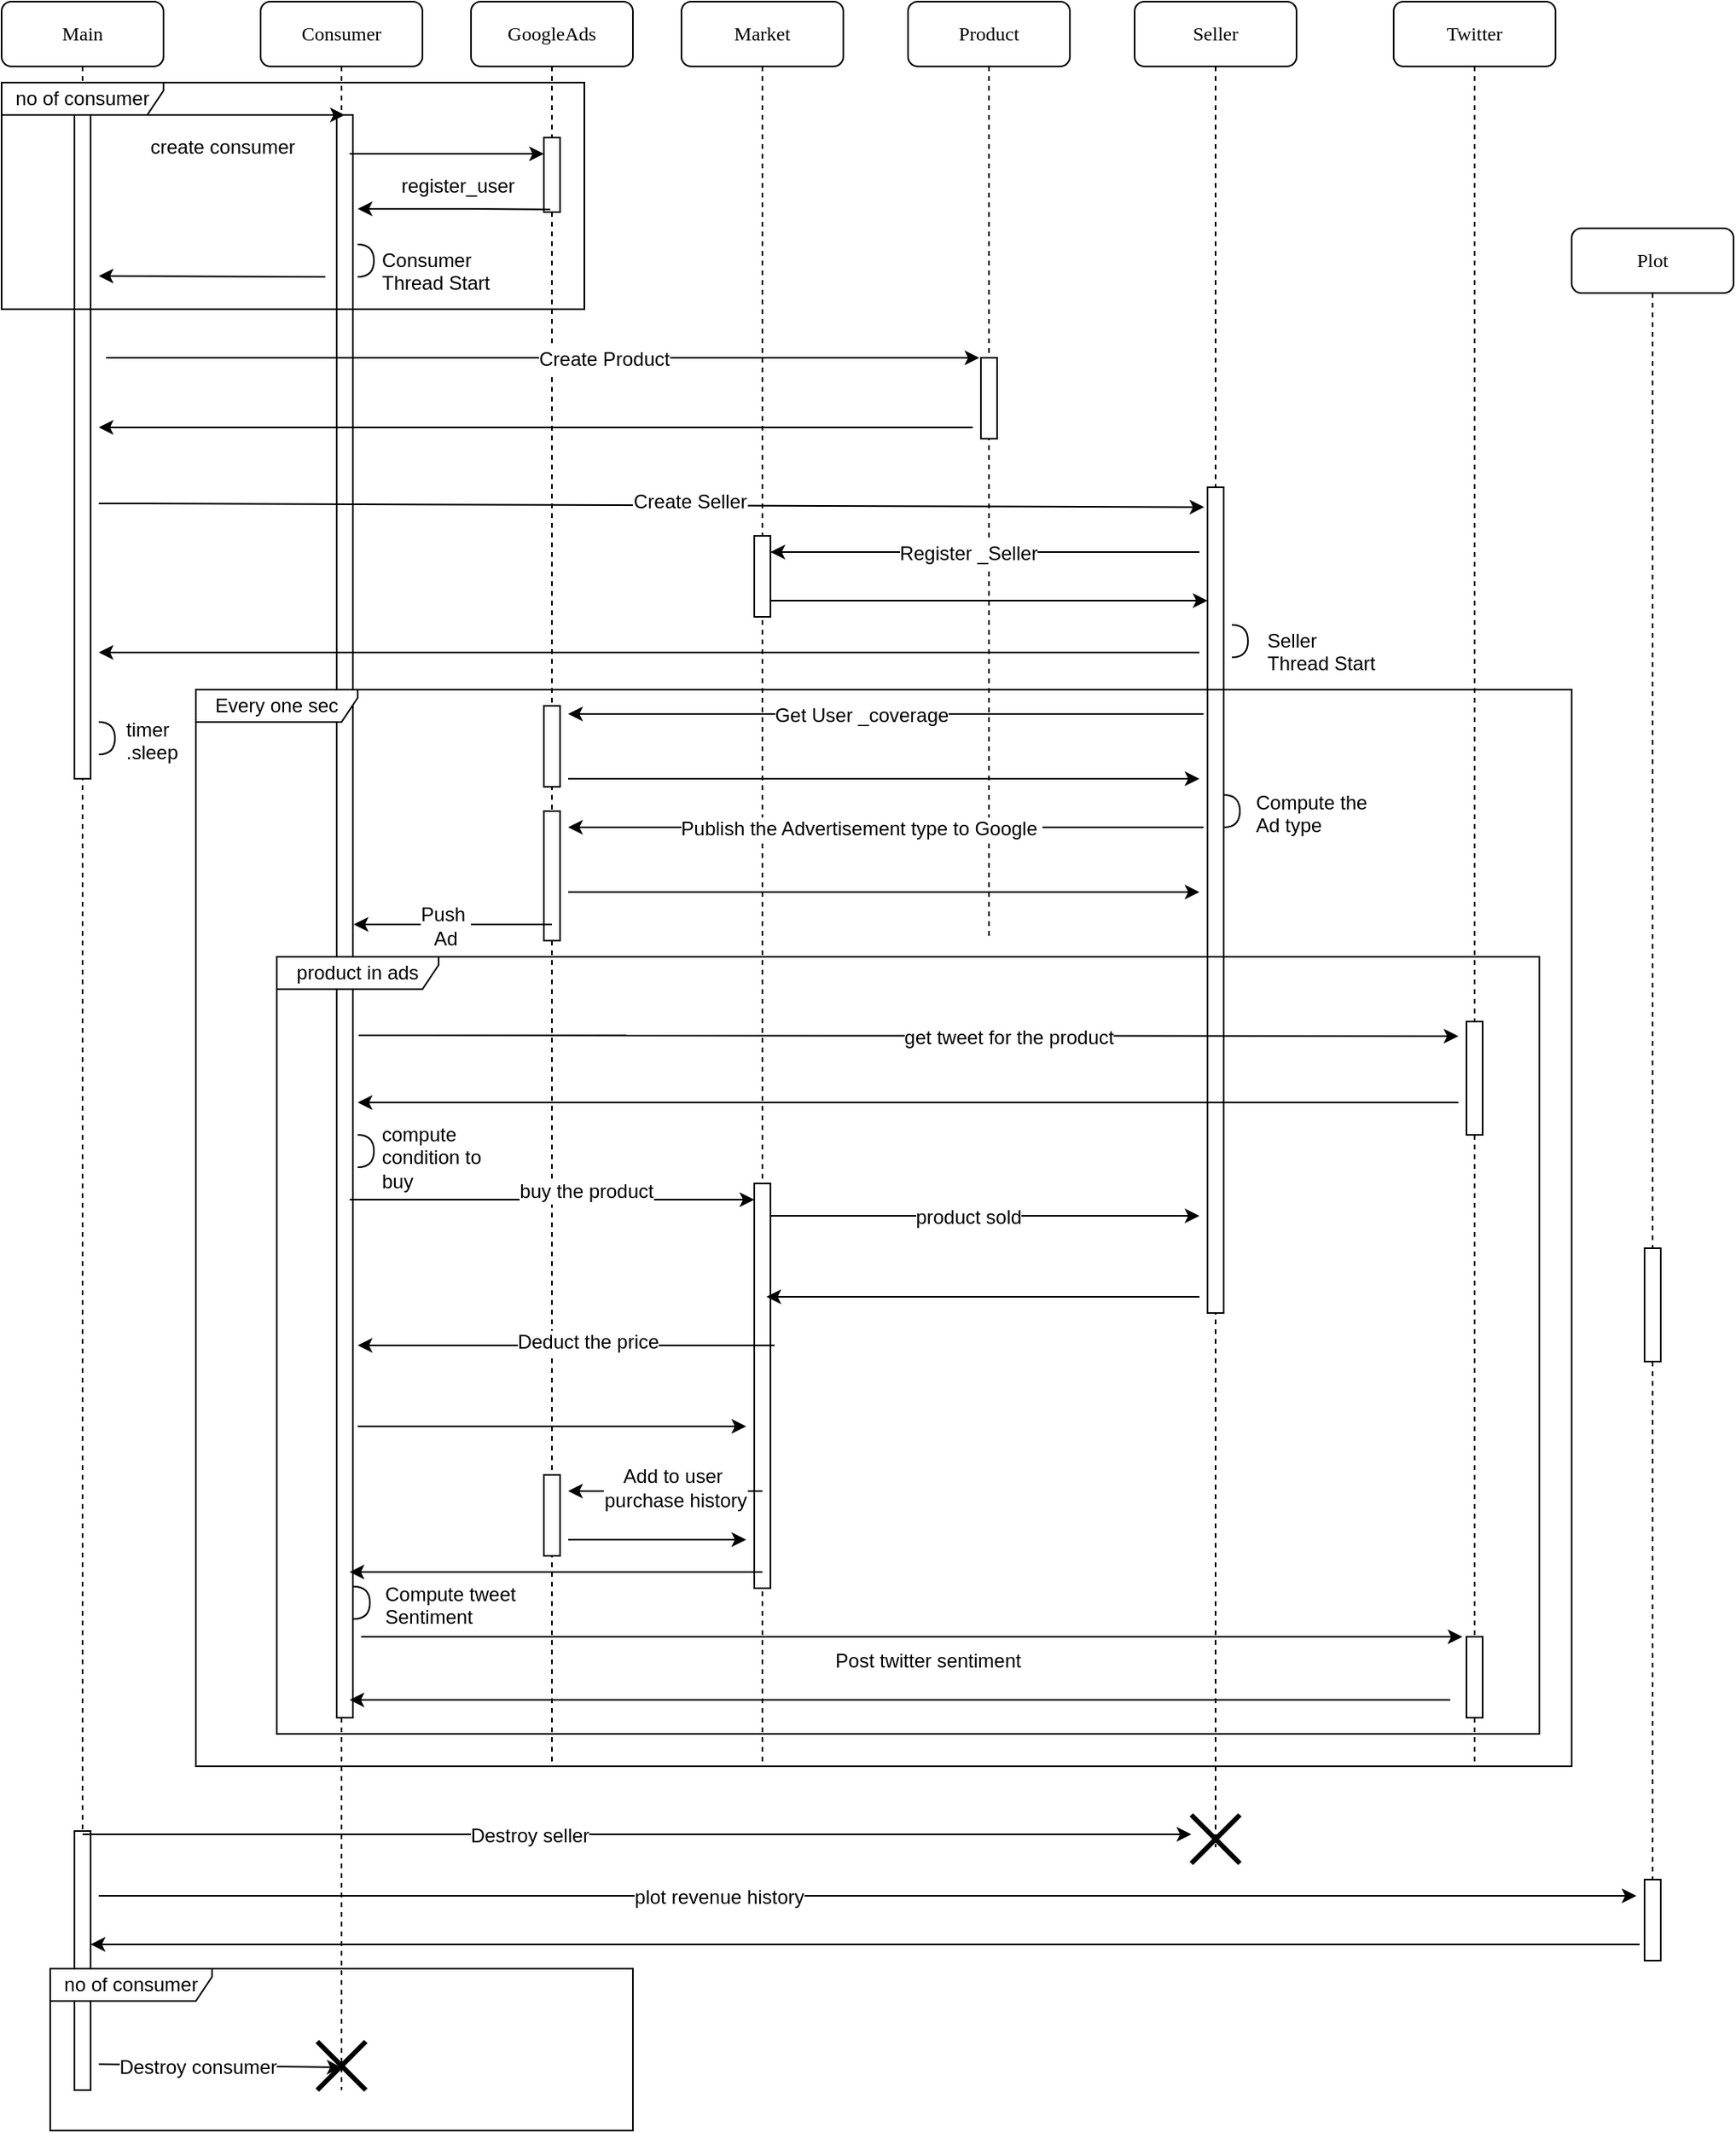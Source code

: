 <mxfile version="12.1.9" type="github" pages="1">
  <diagram name="Page-1" id="13e1069c-82ec-6db2-03f1-153e76fe0fe0">
    <mxGraphModel dx="1012" dy="461" grid="1" gridSize="10" guides="1" tooltips="1" connect="1" arrows="1" fold="1" page="1" pageScale="1" pageWidth="1100" pageHeight="850" background="#ffffff" math="0" shadow="0">
      <root>
        <mxCell id="0"/>
        <mxCell id="1" parent="0"/>
        <mxCell id="7baba1c4bc27f4b0-3" value="Consumer" style="shape=umlLifeline;perimeter=lifelinePerimeter;whiteSpace=wrap;html=1;container=1;collapsible=0;recursiveResize=0;outlineConnect=0;rounded=1;shadow=0;comic=0;labelBackgroundColor=none;strokeColor=#000000;strokeWidth=1;fillColor=#FFFFFF;fontFamily=Verdana;fontSize=12;fontColor=#000000;align=center;" parent="1" vertex="1">
          <mxGeometry x="180" y="10" width="100" height="1290" as="geometry"/>
        </mxCell>
        <mxCell id="7baba1c4bc27f4b0-13" value="" style="html=1;points=[];perimeter=orthogonalPerimeter;rounded=0;shadow=0;comic=0;labelBackgroundColor=none;strokeColor=#000000;strokeWidth=1;fillColor=#FFFFFF;fontFamily=Verdana;fontSize=12;fontColor=#000000;align=center;" parent="7baba1c4bc27f4b0-3" vertex="1">
          <mxGeometry x="47" y="70" width="10" height="990" as="geometry"/>
        </mxCell>
        <mxCell id="7baba1c4bc27f4b0-4" value="GoogleAds" style="shape=umlLifeline;perimeter=lifelinePerimeter;whiteSpace=wrap;html=1;container=1;collapsible=0;recursiveResize=0;outlineConnect=0;rounded=1;shadow=0;comic=0;labelBackgroundColor=none;strokeColor=#000000;strokeWidth=1;fillColor=#FFFFFF;fontFamily=Verdana;fontSize=12;fontColor=#000000;align=center;" parent="1" vertex="1">
          <mxGeometry x="310" y="10" width="100" height="1090" as="geometry"/>
        </mxCell>
        <mxCell id="7baba1c4bc27f4b0-22" value="" style="html=1;points=[];perimeter=orthogonalPerimeter;rounded=0;shadow=0;comic=0;labelBackgroundColor=none;strokeColor=#000000;strokeWidth=1;fillColor=#FFFFFF;fontFamily=Verdana;fontSize=12;fontColor=#000000;align=center;" parent="7baba1c4bc27f4b0-4" vertex="1">
          <mxGeometry x="45" y="84" width="10" height="46" as="geometry"/>
        </mxCell>
        <mxCell id="eqo6fhu2GZBDlllIJW7n-19" value="" style="html=1;points=[];perimeter=orthogonalPerimeter;rounded=0;shadow=0;comic=0;labelBackgroundColor=none;strokeColor=#000000;strokeWidth=1;fillColor=#FFFFFF;fontFamily=Verdana;fontSize=12;fontColor=#000000;align=center;" vertex="1" parent="7baba1c4bc27f4b0-4">
          <mxGeometry x="45" y="435" width="10" height="50" as="geometry"/>
        </mxCell>
        <mxCell id="eqo6fhu2GZBDlllIJW7n-25" value="" style="html=1;points=[];perimeter=orthogonalPerimeter;rounded=0;shadow=0;comic=0;labelBackgroundColor=none;strokeColor=#000000;strokeWidth=1;fillColor=#FFFFFF;fontFamily=Verdana;fontSize=12;fontColor=#000000;align=center;" vertex="1" parent="7baba1c4bc27f4b0-4">
          <mxGeometry x="45" y="500" width="10" height="80" as="geometry"/>
        </mxCell>
        <mxCell id="eqo6fhu2GZBDlllIJW7n-58" value="" style="html=1;points=[];perimeter=orthogonalPerimeter;rounded=0;shadow=0;comic=0;labelBackgroundColor=none;strokeColor=#000000;strokeWidth=1;fillColor=#FFFFFF;fontFamily=Verdana;fontSize=12;fontColor=#000000;align=center;" vertex="1" parent="7baba1c4bc27f4b0-4">
          <mxGeometry x="45" y="910" width="10" height="50" as="geometry"/>
        </mxCell>
        <mxCell id="7baba1c4bc27f4b0-5" value="Product" style="shape=umlLifeline;perimeter=lifelinePerimeter;whiteSpace=wrap;html=1;container=1;collapsible=0;recursiveResize=0;outlineConnect=0;rounded=1;shadow=0;comic=0;labelBackgroundColor=none;strokeColor=#000000;strokeWidth=1;fillColor=#FFFFFF;fontFamily=Verdana;fontSize=12;fontColor=#000000;align=center;" parent="1" vertex="1">
          <mxGeometry x="580" y="10" width="100" height="580" as="geometry"/>
        </mxCell>
        <mxCell id="7baba1c4bc27f4b0-19" value="" style="html=1;points=[];perimeter=orthogonalPerimeter;rounded=0;shadow=0;comic=0;labelBackgroundColor=none;strokeColor=#000000;strokeWidth=1;fillColor=#FFFFFF;fontFamily=Verdana;fontSize=12;fontColor=#000000;align=center;" parent="7baba1c4bc27f4b0-5" vertex="1">
          <mxGeometry x="45" y="220" width="10" height="50" as="geometry"/>
        </mxCell>
        <mxCell id="7baba1c4bc27f4b0-6" value="Seller" style="shape=umlLifeline;perimeter=lifelinePerimeter;whiteSpace=wrap;html=1;container=1;collapsible=0;recursiveResize=0;outlineConnect=0;rounded=1;shadow=0;comic=0;labelBackgroundColor=none;strokeColor=#000000;strokeWidth=1;fillColor=#FFFFFF;fontFamily=Verdana;fontSize=12;fontColor=#000000;align=center;" parent="1" vertex="1">
          <mxGeometry x="720" y="10" width="100" height="1140" as="geometry"/>
        </mxCell>
        <mxCell id="o-fYFMcKHxnqH8NnYUXW-47" value="" style="html=1;points=[];perimeter=orthogonalPerimeter;rounded=0;shadow=0;comic=0;labelBackgroundColor=none;strokeColor=#000000;strokeWidth=1;fillColor=#FFFFFF;fontFamily=Verdana;fontSize=12;fontColor=#000000;align=center;" parent="7baba1c4bc27f4b0-6" vertex="1">
          <mxGeometry x="45" y="300" width="10" height="510" as="geometry"/>
        </mxCell>
        <mxCell id="7baba1c4bc27f4b0-7" value="Market" style="shape=umlLifeline;perimeter=lifelinePerimeter;whiteSpace=wrap;html=1;container=1;collapsible=0;recursiveResize=0;outlineConnect=0;rounded=1;shadow=0;comic=0;labelBackgroundColor=none;strokeColor=#000000;strokeWidth=1;fillColor=#FFFFFF;fontFamily=Verdana;fontSize=12;fontColor=#000000;align=center;size=40;" parent="1" vertex="1">
          <mxGeometry x="440" y="10" width="100" height="1090" as="geometry"/>
        </mxCell>
        <mxCell id="eqo6fhu2GZBDlllIJW7n-13" value="" style="html=1;points=[];perimeter=orthogonalPerimeter;rounded=0;shadow=0;comic=0;labelBackgroundColor=none;strokeColor=#000000;strokeWidth=1;fillColor=#FFFFFF;fontFamily=Verdana;fontSize=12;fontColor=#000000;align=center;" vertex="1" parent="7baba1c4bc27f4b0-7">
          <mxGeometry x="45" y="330" width="10" height="50" as="geometry"/>
        </mxCell>
        <mxCell id="eqo6fhu2GZBDlllIJW7n-48" value="" style="html=1;points=[];perimeter=orthogonalPerimeter;rounded=0;shadow=0;comic=0;labelBackgroundColor=none;strokeColor=#000000;strokeWidth=1;fillColor=#FFFFFF;fontFamily=Verdana;fontSize=12;fontColor=#000000;align=center;" vertex="1" parent="7baba1c4bc27f4b0-7">
          <mxGeometry x="45" y="730" width="10" height="250" as="geometry"/>
        </mxCell>
        <mxCell id="7baba1c4bc27f4b0-8" value="Main" style="shape=umlLifeline;perimeter=lifelinePerimeter;whiteSpace=wrap;html=1;container=1;collapsible=0;recursiveResize=0;outlineConnect=0;rounded=1;shadow=0;comic=0;labelBackgroundColor=none;strokeColor=#000000;strokeWidth=1;fillColor=#FFFFFF;fontFamily=Verdana;fontSize=12;fontColor=#000000;align=center;" parent="1" vertex="1">
          <mxGeometry x="20" y="10" width="100" height="1290" as="geometry"/>
        </mxCell>
        <mxCell id="7baba1c4bc27f4b0-9" value="" style="html=1;points=[];perimeter=orthogonalPerimeter;rounded=0;shadow=0;comic=0;labelBackgroundColor=none;strokeColor=#000000;strokeWidth=1;fillColor=#FFFFFF;fontFamily=Verdana;fontSize=12;fontColor=#000000;align=center;" parent="7baba1c4bc27f4b0-8" vertex="1">
          <mxGeometry x="45" y="55" width="10" height="425" as="geometry"/>
        </mxCell>
        <mxCell id="eqo6fhu2GZBDlllIJW7n-75" value="" style="html=1;points=[];perimeter=orthogonalPerimeter;rounded=0;shadow=0;comic=0;labelBackgroundColor=none;strokeColor=#000000;strokeWidth=1;fillColor=#FFFFFF;fontFamily=Verdana;fontSize=12;fontColor=#000000;align=center;" vertex="1" parent="7baba1c4bc27f4b0-8">
          <mxGeometry x="45" y="1130" width="10" height="160" as="geometry"/>
        </mxCell>
        <mxCell id="o-fYFMcKHxnqH8NnYUXW-9" value="" style="endArrow=classic;html=1;" parent="1" edge="1">
          <mxGeometry width="50" height="50" relative="1" as="geometry">
            <mxPoint x="235" y="104" as="sourcePoint"/>
            <mxPoint x="355" y="104" as="targetPoint"/>
            <Array as="points">
              <mxPoint x="254" y="104"/>
            </Array>
          </mxGeometry>
        </mxCell>
        <mxCell id="o-fYFMcKHxnqH8NnYUXW-27" value="" style="endArrow=classic;html=1;" parent="1" edge="1">
          <mxGeometry width="50" height="50" relative="1" as="geometry">
            <mxPoint x="620" y="273" as="sourcePoint"/>
            <mxPoint x="80" y="273" as="targetPoint"/>
          </mxGeometry>
        </mxCell>
        <mxCell id="o-fYFMcKHxnqH8NnYUXW-32" value="" style="endArrow=classic;html=1;" parent="1" edge="1">
          <mxGeometry width="50" height="50" relative="1" as="geometry">
            <mxPoint x="220" y="180" as="sourcePoint"/>
            <mxPoint x="80" y="179.5" as="targetPoint"/>
          </mxGeometry>
        </mxCell>
        <mxCell id="o-fYFMcKHxnqH8NnYUXW-34" value="register_user" style="text;html=1;resizable=0;points=[];autosize=1;align=left;verticalAlign=top;spacingTop=-4;" parent="1" vertex="1">
          <mxGeometry x="265" y="114" width="90" height="20" as="geometry"/>
        </mxCell>
        <mxCell id="o-fYFMcKHxnqH8NnYUXW-38" value="" style="endArrow=classic;html=1;entryX=0.5;entryY=0;entryDx=0;entryDy=0;entryPerimeter=0;" parent="1" target="7baba1c4bc27f4b0-13" edge="1">
          <mxGeometry width="50" height="50" relative="1" as="geometry">
            <mxPoint x="80" y="80" as="sourcePoint"/>
            <mxPoint x="200" y="80" as="targetPoint"/>
            <Array as="points">
              <mxPoint x="99" y="80"/>
            </Array>
          </mxGeometry>
        </mxCell>
        <mxCell id="o-fYFMcKHxnqH8NnYUXW-39" value="create consumer" style="text;html=1;resizable=0;points=[];autosize=1;align=left;verticalAlign=top;spacingTop=-4;" parent="1" vertex="1">
          <mxGeometry x="110" y="90" width="100" height="20" as="geometry"/>
        </mxCell>
        <mxCell id="o-fYFMcKHxnqH8NnYUXW-41" value="" style="endArrow=classic;html=1;entryX=-0.1;entryY=0;entryDx=0;entryDy=0;entryPerimeter=0;" parent="1" target="7baba1c4bc27f4b0-19" edge="1">
          <mxGeometry width="50" height="50" relative="1" as="geometry">
            <mxPoint x="250" y="230" as="sourcePoint"/>
            <mxPoint x="485" y="230" as="targetPoint"/>
            <Array as="points">
              <mxPoint x="190" y="230"/>
              <mxPoint x="180" y="230"/>
              <mxPoint x="80" y="230"/>
            </Array>
          </mxGeometry>
        </mxCell>
        <mxCell id="o-fYFMcKHxnqH8NnYUXW-56" value="Create Product" style="text;html=1;resizable=0;points=[];align=center;verticalAlign=middle;labelBackgroundColor=#ffffff;" parent="o-fYFMcKHxnqH8NnYUXW-41" vertex="1" connectable="0">
          <mxGeometry x="0.349" y="-1" relative="1" as="geometry">
            <mxPoint as="offset"/>
          </mxGeometry>
        </mxCell>
        <mxCell id="o-fYFMcKHxnqH8NnYUXW-46" value="" style="endArrow=classic;html=1;entryX=-0.2;entryY=0.024;entryDx=0;entryDy=0;entryPerimeter=0;" parent="1" edge="1" target="o-fYFMcKHxnqH8NnYUXW-47">
          <mxGeometry width="50" height="50" relative="1" as="geometry">
            <mxPoint x="80" y="320" as="sourcePoint"/>
            <mxPoint x="750" y="320" as="targetPoint"/>
            <Array as="points">
              <mxPoint x="99" y="320"/>
            </Array>
          </mxGeometry>
        </mxCell>
        <mxCell id="o-fYFMcKHxnqH8NnYUXW-48" value="Create Seller" style="text;html=1;resizable=0;points=[];align=center;verticalAlign=middle;labelBackgroundColor=#ffffff;" parent="o-fYFMcKHxnqH8NnYUXW-46" vertex="1" connectable="0">
          <mxGeometry x="0.069" y="2" relative="1" as="geometry">
            <mxPoint as="offset"/>
          </mxGeometry>
        </mxCell>
        <mxCell id="o-fYFMcKHxnqH8NnYUXW-57" value="" style="endArrow=classic;html=1;" parent="1" edge="1">
          <mxGeometry width="50" height="50" relative="1" as="geometry">
            <mxPoint x="760" y="350" as="sourcePoint"/>
            <mxPoint x="495" y="350" as="targetPoint"/>
          </mxGeometry>
        </mxCell>
        <mxCell id="eqo6fhu2GZBDlllIJW7n-15" value="Register _Seller" style="text;html=1;resizable=0;points=[];align=center;verticalAlign=middle;labelBackgroundColor=#ffffff;" vertex="1" connectable="0" parent="o-fYFMcKHxnqH8NnYUXW-57">
          <mxGeometry x="0.079" y="1" relative="1" as="geometry">
            <mxPoint as="offset"/>
          </mxGeometry>
        </mxCell>
        <mxCell id="o-fYFMcKHxnqH8NnYUXW-63" value="" style="shape=requiredInterface;html=1;verticalLabelPosition=bottom;" parent="1" vertex="1">
          <mxGeometry x="240" y="160" width="10" height="20" as="geometry"/>
        </mxCell>
        <mxCell id="o-fYFMcKHxnqH8NnYUXW-65" value="Consumer&lt;br&gt;Thread Start" style="text;html=1;resizable=0;points=[];autosize=1;align=left;verticalAlign=top;spacingTop=-4;" parent="1" vertex="1">
          <mxGeometry x="252.5" y="160" width="80" height="30" as="geometry"/>
        </mxCell>
        <mxCell id="o-fYFMcKHxnqH8NnYUXW-71" value="" style="shape=requiredInterface;html=1;verticalLabelPosition=bottom;" parent="1" vertex="1">
          <mxGeometry x="780" y="395" width="10" height="20" as="geometry"/>
        </mxCell>
        <mxCell id="o-fYFMcKHxnqH8NnYUXW-72" value="Seller &lt;br&gt;Thread Start" style="text;html=1;resizable=0;points=[];autosize=1;align=left;verticalAlign=top;spacingTop=-4;direction=south;" parent="1" vertex="1">
          <mxGeometry x="800" y="395" width="30" height="80" as="geometry"/>
        </mxCell>
        <mxCell id="eqo6fhu2GZBDlllIJW7n-10" value="" style="endArrow=classic;html=1;" edge="1" parent="1">
          <mxGeometry width="50" height="50" relative="1" as="geometry">
            <mxPoint x="760" y="412" as="sourcePoint"/>
            <mxPoint x="80" y="412" as="targetPoint"/>
          </mxGeometry>
        </mxCell>
        <mxCell id="eqo6fhu2GZBDlllIJW7n-11" value="" style="shape=requiredInterface;html=1;verticalLabelPosition=bottom;" vertex="1" parent="1">
          <mxGeometry x="80" y="455" width="10" height="20" as="geometry"/>
        </mxCell>
        <mxCell id="eqo6fhu2GZBDlllIJW7n-12" value="timer&lt;br&gt;.sleep" style="text;html=1;resizable=0;points=[];autosize=1;align=left;verticalAlign=top;spacingTop=-4;direction=south;" vertex="1" parent="1">
          <mxGeometry x="95" y="450" width="50" height="30" as="geometry"/>
        </mxCell>
        <mxCell id="eqo6fhu2GZBDlllIJW7n-14" value="" style="endArrow=classic;html=1;" edge="1" parent="1">
          <mxGeometry width="50" height="50" relative="1" as="geometry">
            <mxPoint x="495" y="380" as="sourcePoint"/>
            <mxPoint x="765" y="380" as="targetPoint"/>
          </mxGeometry>
        </mxCell>
        <mxCell id="eqo6fhu2GZBDlllIJW7n-17" value="" style="endArrow=classic;html=1;" edge="1" parent="1">
          <mxGeometry width="50" height="50" relative="1" as="geometry">
            <mxPoint x="762.5" y="450" as="sourcePoint"/>
            <mxPoint x="370" y="450" as="targetPoint"/>
          </mxGeometry>
        </mxCell>
        <mxCell id="eqo6fhu2GZBDlllIJW7n-18" value="Get User _coverage" style="text;html=1;resizable=0;points=[];align=center;verticalAlign=middle;labelBackgroundColor=#ffffff;" vertex="1" connectable="0" parent="eqo6fhu2GZBDlllIJW7n-17">
          <mxGeometry x="0.079" y="1" relative="1" as="geometry">
            <mxPoint as="offset"/>
          </mxGeometry>
        </mxCell>
        <mxCell id="eqo6fhu2GZBDlllIJW7n-20" value="" style="endArrow=classic;html=1;" edge="1" parent="1">
          <mxGeometry width="50" height="50" relative="1" as="geometry">
            <mxPoint x="370" y="490" as="sourcePoint"/>
            <mxPoint x="760" y="490" as="targetPoint"/>
          </mxGeometry>
        </mxCell>
        <mxCell id="eqo6fhu2GZBDlllIJW7n-21" value="" style="endArrow=classic;html=1;exitX=1.044;exitY=1.217;exitDx=0;exitDy=0;exitPerimeter=0;" edge="1" parent="1" source="o-fYFMcKHxnqH8NnYUXW-34">
          <mxGeometry width="50" height="50" relative="1" as="geometry">
            <mxPoint x="20" y="730" as="sourcePoint"/>
            <mxPoint x="240" y="138" as="targetPoint"/>
            <Array as="points">
              <mxPoint x="300" y="138"/>
            </Array>
          </mxGeometry>
        </mxCell>
        <mxCell id="o-fYFMcKHxnqH8NnYUXW-3" value="no of consumer" style="shape=umlFrame;whiteSpace=wrap;html=1;width=100;height=20;" parent="1" vertex="1">
          <mxGeometry x="20" y="60" width="360" height="140" as="geometry"/>
        </mxCell>
        <mxCell id="eqo6fhu2GZBDlllIJW7n-22" value="" style="endArrow=classic;html=1;" edge="1" parent="1">
          <mxGeometry width="50" height="50" relative="1" as="geometry">
            <mxPoint x="762.5" y="520" as="sourcePoint"/>
            <mxPoint x="370" y="520" as="targetPoint"/>
          </mxGeometry>
        </mxCell>
        <mxCell id="eqo6fhu2GZBDlllIJW7n-23" value="Publish the Advertisement type to Google&amp;nbsp;" style="text;html=1;resizable=0;points=[];align=center;verticalAlign=middle;labelBackgroundColor=#ffffff;" vertex="1" connectable="0" parent="eqo6fhu2GZBDlllIJW7n-22">
          <mxGeometry x="0.079" y="1" relative="1" as="geometry">
            <mxPoint as="offset"/>
          </mxGeometry>
        </mxCell>
        <mxCell id="eqo6fhu2GZBDlllIJW7n-24" value="" style="endArrow=classic;html=1;" edge="1" parent="1">
          <mxGeometry width="50" height="50" relative="1" as="geometry">
            <mxPoint x="370" y="560" as="sourcePoint"/>
            <mxPoint x="760" y="560" as="targetPoint"/>
          </mxGeometry>
        </mxCell>
        <mxCell id="eqo6fhu2GZBDlllIJW7n-26" value="" style="shape=requiredInterface;html=1;verticalLabelPosition=bottom;" vertex="1" parent="1">
          <mxGeometry x="775" y="500" width="10" height="20" as="geometry"/>
        </mxCell>
        <mxCell id="eqo6fhu2GZBDlllIJW7n-27" value="Compute the&lt;br&gt;Ad type" style="text;html=1;resizable=0;points=[];autosize=1;align=left;verticalAlign=top;spacingTop=-4;direction=south;" vertex="1" parent="1">
          <mxGeometry x="792.5" y="495" width="80" height="30" as="geometry"/>
        </mxCell>
        <mxCell id="eqo6fhu2GZBDlllIJW7n-29" value="" style="endArrow=classic;html=1;" edge="1" parent="1">
          <mxGeometry width="50" height="50" relative="1" as="geometry">
            <mxPoint x="360" y="580" as="sourcePoint"/>
            <mxPoint x="237.5" y="580" as="targetPoint"/>
          </mxGeometry>
        </mxCell>
        <mxCell id="eqo6fhu2GZBDlllIJW7n-30" value="Push&amp;nbsp;&lt;br&gt;Ad" style="text;html=1;resizable=0;points=[];align=center;verticalAlign=middle;labelBackgroundColor=#ffffff;" vertex="1" connectable="0" parent="eqo6fhu2GZBDlllIJW7n-29">
          <mxGeometry x="0.079" y="1" relative="1" as="geometry">
            <mxPoint as="offset"/>
          </mxGeometry>
        </mxCell>
        <mxCell id="eqo6fhu2GZBDlllIJW7n-32" value="Twitter" style="shape=umlLifeline;perimeter=lifelinePerimeter;whiteSpace=wrap;html=1;container=1;collapsible=0;recursiveResize=0;outlineConnect=0;rounded=1;shadow=0;comic=0;labelBackgroundColor=none;strokeColor=#000000;strokeWidth=1;fillColor=#FFFFFF;fontFamily=Verdana;fontSize=12;fontColor=#000000;align=center;" vertex="1" parent="1">
          <mxGeometry x="880" y="10" width="100" height="1090" as="geometry"/>
        </mxCell>
        <mxCell id="eqo6fhu2GZBDlllIJW7n-33" value="" style="html=1;points=[];perimeter=orthogonalPerimeter;rounded=0;shadow=0;comic=0;labelBackgroundColor=none;strokeColor=#000000;strokeWidth=1;fillColor=#FFFFFF;fontFamily=Verdana;fontSize=12;fontColor=#000000;align=center;" vertex="1" parent="eqo6fhu2GZBDlllIJW7n-32">
          <mxGeometry x="45" y="630" width="10" height="70" as="geometry"/>
        </mxCell>
        <mxCell id="eqo6fhu2GZBDlllIJW7n-68" value="" style="html=1;points=[];perimeter=orthogonalPerimeter;rounded=0;shadow=0;comic=0;labelBackgroundColor=none;strokeColor=#000000;strokeWidth=1;fillColor=#FFFFFF;fontFamily=Verdana;fontSize=12;fontColor=#000000;align=center;" vertex="1" parent="eqo6fhu2GZBDlllIJW7n-32">
          <mxGeometry x="45" y="1010" width="10" height="50" as="geometry"/>
        </mxCell>
        <mxCell id="eqo6fhu2GZBDlllIJW7n-35" value="" style="endArrow=classic;html=1;" edge="1" parent="1">
          <mxGeometry width="50" height="50" relative="1" as="geometry">
            <mxPoint x="406" y="648.5" as="sourcePoint"/>
            <mxPoint x="920" y="649" as="targetPoint"/>
            <Array as="points">
              <mxPoint x="346" y="648.5"/>
              <mxPoint x="336" y="648.5"/>
              <mxPoint x="236" y="648.5"/>
            </Array>
          </mxGeometry>
        </mxCell>
        <mxCell id="eqo6fhu2GZBDlllIJW7n-36" value="get tweet for the product" style="text;html=1;resizable=0;points=[];align=center;verticalAlign=middle;labelBackgroundColor=#ffffff;" vertex="1" connectable="0" parent="eqo6fhu2GZBDlllIJW7n-35">
          <mxGeometry x="0.349" y="-1" relative="1" as="geometry">
            <mxPoint as="offset"/>
          </mxGeometry>
        </mxCell>
        <mxCell id="eqo6fhu2GZBDlllIJW7n-40" value="" style="endArrow=classic;html=1;" edge="1" parent="1">
          <mxGeometry width="50" height="50" relative="1" as="geometry">
            <mxPoint x="920" y="690" as="sourcePoint"/>
            <mxPoint x="240" y="690" as="targetPoint"/>
          </mxGeometry>
        </mxCell>
        <mxCell id="eqo6fhu2GZBDlllIJW7n-44" value="" style="shape=requiredInterface;html=1;verticalLabelPosition=bottom;" vertex="1" parent="1">
          <mxGeometry x="240" y="710" width="10" height="20" as="geometry"/>
        </mxCell>
        <mxCell id="eqo6fhu2GZBDlllIJW7n-45" value="compute&lt;br&gt;condition to&lt;br&gt;buy" style="text;html=1;resizable=0;points=[];autosize=1;align=left;verticalAlign=top;spacingTop=-4;direction=south;" vertex="1" parent="1">
          <mxGeometry x="252.5" y="700" width="80" height="40" as="geometry"/>
        </mxCell>
        <mxCell id="eqo6fhu2GZBDlllIJW7n-47" value="" style="endArrow=classic;html=1;" edge="1" parent="1">
          <mxGeometry width="50" height="50" relative="1" as="geometry">
            <mxPoint x="235" y="750" as="sourcePoint"/>
            <mxPoint x="485" y="750" as="targetPoint"/>
          </mxGeometry>
        </mxCell>
        <mxCell id="eqo6fhu2GZBDlllIJW7n-49" value="buy the product" style="text;html=1;resizable=0;points=[];align=center;verticalAlign=middle;labelBackgroundColor=#ffffff;" vertex="1" connectable="0" parent="eqo6fhu2GZBDlllIJW7n-47">
          <mxGeometry x="0.163" y="5" relative="1" as="geometry">
            <mxPoint as="offset"/>
          </mxGeometry>
        </mxCell>
        <mxCell id="eqo6fhu2GZBDlllIJW7n-50" value="" style="endArrow=classic;html=1;" edge="1" parent="1">
          <mxGeometry width="50" height="50" relative="1" as="geometry">
            <mxPoint x="660" y="760" as="sourcePoint"/>
            <mxPoint x="760" y="760" as="targetPoint"/>
            <Array as="points">
              <mxPoint x="600" y="760"/>
              <mxPoint x="590" y="760"/>
              <mxPoint x="490" y="760"/>
            </Array>
          </mxGeometry>
        </mxCell>
        <mxCell id="eqo6fhu2GZBDlllIJW7n-51" value="product sold" style="text;html=1;resizable=0;points=[];align=center;verticalAlign=middle;labelBackgroundColor=#ffffff;" vertex="1" connectable="0" parent="eqo6fhu2GZBDlllIJW7n-50">
          <mxGeometry x="0.349" y="-1" relative="1" as="geometry">
            <mxPoint as="offset"/>
          </mxGeometry>
        </mxCell>
        <mxCell id="eqo6fhu2GZBDlllIJW7n-52" value="" style="endArrow=classic;html=1;" edge="1" parent="1">
          <mxGeometry width="50" height="50" relative="1" as="geometry">
            <mxPoint x="760" y="810" as="sourcePoint"/>
            <mxPoint x="492.5" y="810" as="targetPoint"/>
          </mxGeometry>
        </mxCell>
        <mxCell id="eqo6fhu2GZBDlllIJW7n-53" value="" style="endArrow=classic;html=1;" edge="1" parent="1">
          <mxGeometry width="50" height="50" relative="1" as="geometry">
            <mxPoint x="497.5" y="840" as="sourcePoint"/>
            <mxPoint x="240" y="840" as="targetPoint"/>
          </mxGeometry>
        </mxCell>
        <mxCell id="eqo6fhu2GZBDlllIJW7n-54" value="Deduct the price" style="text;html=1;resizable=0;points=[];align=center;verticalAlign=middle;labelBackgroundColor=#ffffff;" vertex="1" connectable="0" parent="eqo6fhu2GZBDlllIJW7n-53">
          <mxGeometry x="-0.1" y="-2" relative="1" as="geometry">
            <mxPoint as="offset"/>
          </mxGeometry>
        </mxCell>
        <mxCell id="eqo6fhu2GZBDlllIJW7n-55" value="" style="endArrow=classic;html=1;" edge="1" parent="1">
          <mxGeometry width="50" height="50" relative="1" as="geometry">
            <mxPoint x="240" y="890" as="sourcePoint"/>
            <mxPoint x="480" y="890" as="targetPoint"/>
          </mxGeometry>
        </mxCell>
        <mxCell id="eqo6fhu2GZBDlllIJW7n-59" value="" style="endArrow=classic;html=1;" edge="1" parent="1">
          <mxGeometry width="50" height="50" relative="1" as="geometry">
            <mxPoint x="490" y="930" as="sourcePoint"/>
            <mxPoint x="370" y="930" as="targetPoint"/>
          </mxGeometry>
        </mxCell>
        <mxCell id="eqo6fhu2GZBDlllIJW7n-60" value="Add to user&amp;nbsp; &lt;br&gt;purchase history&lt;br&gt;" style="text;html=1;resizable=0;points=[];align=center;verticalAlign=middle;labelBackgroundColor=#ffffff;" vertex="1" connectable="0" parent="eqo6fhu2GZBDlllIJW7n-59">
          <mxGeometry x="-0.1" y="-2" relative="1" as="geometry">
            <mxPoint as="offset"/>
          </mxGeometry>
        </mxCell>
        <mxCell id="eqo6fhu2GZBDlllIJW7n-61" value="" style="endArrow=classic;html=1;" edge="1" parent="1">
          <mxGeometry width="50" height="50" relative="1" as="geometry">
            <mxPoint x="370" y="960" as="sourcePoint"/>
            <mxPoint x="480" y="960" as="targetPoint"/>
          </mxGeometry>
        </mxCell>
        <mxCell id="eqo6fhu2GZBDlllIJW7n-31" value="product in ads" style="shape=umlFrame;whiteSpace=wrap;html=1;width=100;height=20;" vertex="1" parent="1">
          <mxGeometry x="190" y="600" width="780" height="480" as="geometry"/>
        </mxCell>
        <mxCell id="eqo6fhu2GZBDlllIJW7n-64" value="" style="shape=requiredInterface;html=1;verticalLabelPosition=bottom;" vertex="1" parent="1">
          <mxGeometry x="237.5" y="989" width="10" height="20" as="geometry"/>
        </mxCell>
        <mxCell id="eqo6fhu2GZBDlllIJW7n-65" value="Compute tweet&lt;br&gt;Sentiment" style="text;html=1;resizable=0;points=[];autosize=1;align=left;verticalAlign=top;spacingTop=-4;direction=south;" vertex="1" parent="1">
          <mxGeometry x="255" y="984" width="100" height="30" as="geometry"/>
        </mxCell>
        <mxCell id="eqo6fhu2GZBDlllIJW7n-66" value="" style="endArrow=classic;html=1;" edge="1" parent="1">
          <mxGeometry width="50" height="50" relative="1" as="geometry">
            <mxPoint x="407.5" y="1020" as="sourcePoint"/>
            <mxPoint x="922.5" y="1020" as="targetPoint"/>
            <Array as="points">
              <mxPoint x="347.5" y="1020"/>
              <mxPoint x="337.5" y="1020"/>
              <mxPoint x="237.5" y="1020"/>
            </Array>
          </mxGeometry>
        </mxCell>
        <mxCell id="eqo6fhu2GZBDlllIJW7n-67" value="Post twitter sentiment" style="text;html=1;resizable=0;points=[];align=center;verticalAlign=middle;labelBackgroundColor=#ffffff;" vertex="1" connectable="0" parent="eqo6fhu2GZBDlllIJW7n-66">
          <mxGeometry x="0.349" y="-1" relative="1" as="geometry">
            <mxPoint x="-52" y="14" as="offset"/>
          </mxGeometry>
        </mxCell>
        <mxCell id="eqo6fhu2GZBDlllIJW7n-69" value="" style="endArrow=classic;html=1;" edge="1" parent="1">
          <mxGeometry width="50" height="50" relative="1" as="geometry">
            <mxPoint x="915" y="1059" as="sourcePoint"/>
            <mxPoint x="235" y="1059" as="targetPoint"/>
          </mxGeometry>
        </mxCell>
        <mxCell id="eqo6fhu2GZBDlllIJW7n-70" value="" style="endArrow=classic;html=1;" edge="1" parent="1">
          <mxGeometry width="50" height="50" relative="1" as="geometry">
            <mxPoint x="490" y="980" as="sourcePoint"/>
            <mxPoint x="235" y="980" as="targetPoint"/>
          </mxGeometry>
        </mxCell>
        <mxCell id="eqo6fhu2GZBDlllIJW7n-72" value="Every one sec" style="shape=umlFrame;whiteSpace=wrap;html=1;width=100;height=20;" vertex="1" parent="1">
          <mxGeometry x="140" y="435" width="850" height="665" as="geometry"/>
        </mxCell>
        <mxCell id="eqo6fhu2GZBDlllIJW7n-78" value="Plot" style="shape=umlLifeline;perimeter=lifelinePerimeter;whiteSpace=wrap;html=1;container=1;collapsible=0;recursiveResize=0;outlineConnect=0;rounded=1;shadow=0;comic=0;labelBackgroundColor=none;strokeColor=#000000;strokeWidth=1;fillColor=#FFFFFF;fontFamily=Verdana;fontSize=12;fontColor=#000000;align=center;" vertex="1" parent="1">
          <mxGeometry x="990" y="150" width="100" height="1070" as="geometry"/>
        </mxCell>
        <mxCell id="eqo6fhu2GZBDlllIJW7n-79" value="" style="html=1;points=[];perimeter=orthogonalPerimeter;rounded=0;shadow=0;comic=0;labelBackgroundColor=none;strokeColor=#000000;strokeWidth=1;fillColor=#FFFFFF;fontFamily=Verdana;fontSize=12;fontColor=#000000;align=center;" vertex="1" parent="eqo6fhu2GZBDlllIJW7n-78">
          <mxGeometry x="45" y="630" width="10" height="70" as="geometry"/>
        </mxCell>
        <mxCell id="eqo6fhu2GZBDlllIJW7n-80" value="" style="html=1;points=[];perimeter=orthogonalPerimeter;rounded=0;shadow=0;comic=0;labelBackgroundColor=none;strokeColor=#000000;strokeWidth=1;fillColor=#FFFFFF;fontFamily=Verdana;fontSize=12;fontColor=#000000;align=center;" vertex="1" parent="eqo6fhu2GZBDlllIJW7n-78">
          <mxGeometry x="45" y="1020" width="10" height="50" as="geometry"/>
        </mxCell>
        <mxCell id="eqo6fhu2GZBDlllIJW7n-76" value="" style="endArrow=classic;html=1;exitX=1;exitY=0.14;exitDx=0;exitDy=0;exitPerimeter=0;" edge="1" parent="1">
          <mxGeometry width="50" height="50" relative="1" as="geometry">
            <mxPoint x="70" y="1142" as="sourcePoint"/>
            <mxPoint x="755" y="1142" as="targetPoint"/>
          </mxGeometry>
        </mxCell>
        <mxCell id="eqo6fhu2GZBDlllIJW7n-81" value="Destroy seller" style="text;html=1;resizable=0;points=[];align=center;verticalAlign=middle;labelBackgroundColor=#ffffff;" vertex="1" connectable="0" parent="eqo6fhu2GZBDlllIJW7n-76">
          <mxGeometry x="-0.194" y="-1" relative="1" as="geometry">
            <mxPoint as="offset"/>
          </mxGeometry>
        </mxCell>
        <mxCell id="eqo6fhu2GZBDlllIJW7n-77" value="" style="shape=umlDestroy;whiteSpace=wrap;html=1;strokeWidth=3;" vertex="1" parent="1">
          <mxGeometry x="755" y="1130" width="30" height="30" as="geometry"/>
        </mxCell>
        <mxCell id="eqo6fhu2GZBDlllIJW7n-82" value="" style="endArrow=classic;html=1;" edge="1" parent="1">
          <mxGeometry width="50" height="50" relative="1" as="geometry">
            <mxPoint x="80" y="1180" as="sourcePoint"/>
            <mxPoint x="1030" y="1180" as="targetPoint"/>
          </mxGeometry>
        </mxCell>
        <mxCell id="eqo6fhu2GZBDlllIJW7n-83" value="plot revenue history" style="text;html=1;resizable=0;points=[];align=center;verticalAlign=middle;labelBackgroundColor=#ffffff;" vertex="1" connectable="0" parent="eqo6fhu2GZBDlllIJW7n-82">
          <mxGeometry x="-0.194" y="-1" relative="1" as="geometry">
            <mxPoint as="offset"/>
          </mxGeometry>
        </mxCell>
        <mxCell id="eqo6fhu2GZBDlllIJW7n-84" value="no of consumer" style="shape=umlFrame;whiteSpace=wrap;html=1;width=100;height=20;" vertex="1" parent="1">
          <mxGeometry x="50" y="1225" width="360" height="100" as="geometry"/>
        </mxCell>
        <mxCell id="eqo6fhu2GZBDlllIJW7n-87" value="" style="shape=umlDestroy;whiteSpace=wrap;html=1;strokeWidth=3;" vertex="1" parent="1">
          <mxGeometry x="215" y="1270" width="30" height="30" as="geometry"/>
        </mxCell>
        <mxCell id="eqo6fhu2GZBDlllIJW7n-88" value="" style="endArrow=classic;html=1;exitX=1;exitY=0.14;exitDx=0;exitDy=0;exitPerimeter=0;entryX=0.5;entryY=0.533;entryDx=0;entryDy=0;entryPerimeter=0;" edge="1" parent="1" target="eqo6fhu2GZBDlllIJW7n-87">
          <mxGeometry width="50" height="50" relative="1" as="geometry">
            <mxPoint x="80" y="1284" as="sourcePoint"/>
            <mxPoint x="765" y="1284" as="targetPoint"/>
          </mxGeometry>
        </mxCell>
        <mxCell id="eqo6fhu2GZBDlllIJW7n-89" value="Destroy consumer" style="text;html=1;resizable=0;points=[];align=center;verticalAlign=middle;labelBackgroundColor=#ffffff;" vertex="1" connectable="0" parent="eqo6fhu2GZBDlllIJW7n-88">
          <mxGeometry x="-0.194" y="-1" relative="1" as="geometry">
            <mxPoint as="offset"/>
          </mxGeometry>
        </mxCell>
        <mxCell id="eqo6fhu2GZBDlllIJW7n-94" value="" style="endArrow=classic;html=1;exitX=-0.3;exitY=0.8;exitDx=0;exitDy=0;exitPerimeter=0;" edge="1" parent="1" source="eqo6fhu2GZBDlllIJW7n-80">
          <mxGeometry width="50" height="50" relative="1" as="geometry">
            <mxPoint x="755" y="1210" as="sourcePoint"/>
            <mxPoint x="75" y="1210" as="targetPoint"/>
          </mxGeometry>
        </mxCell>
      </root>
    </mxGraphModel>
  </diagram>
</mxfile>
